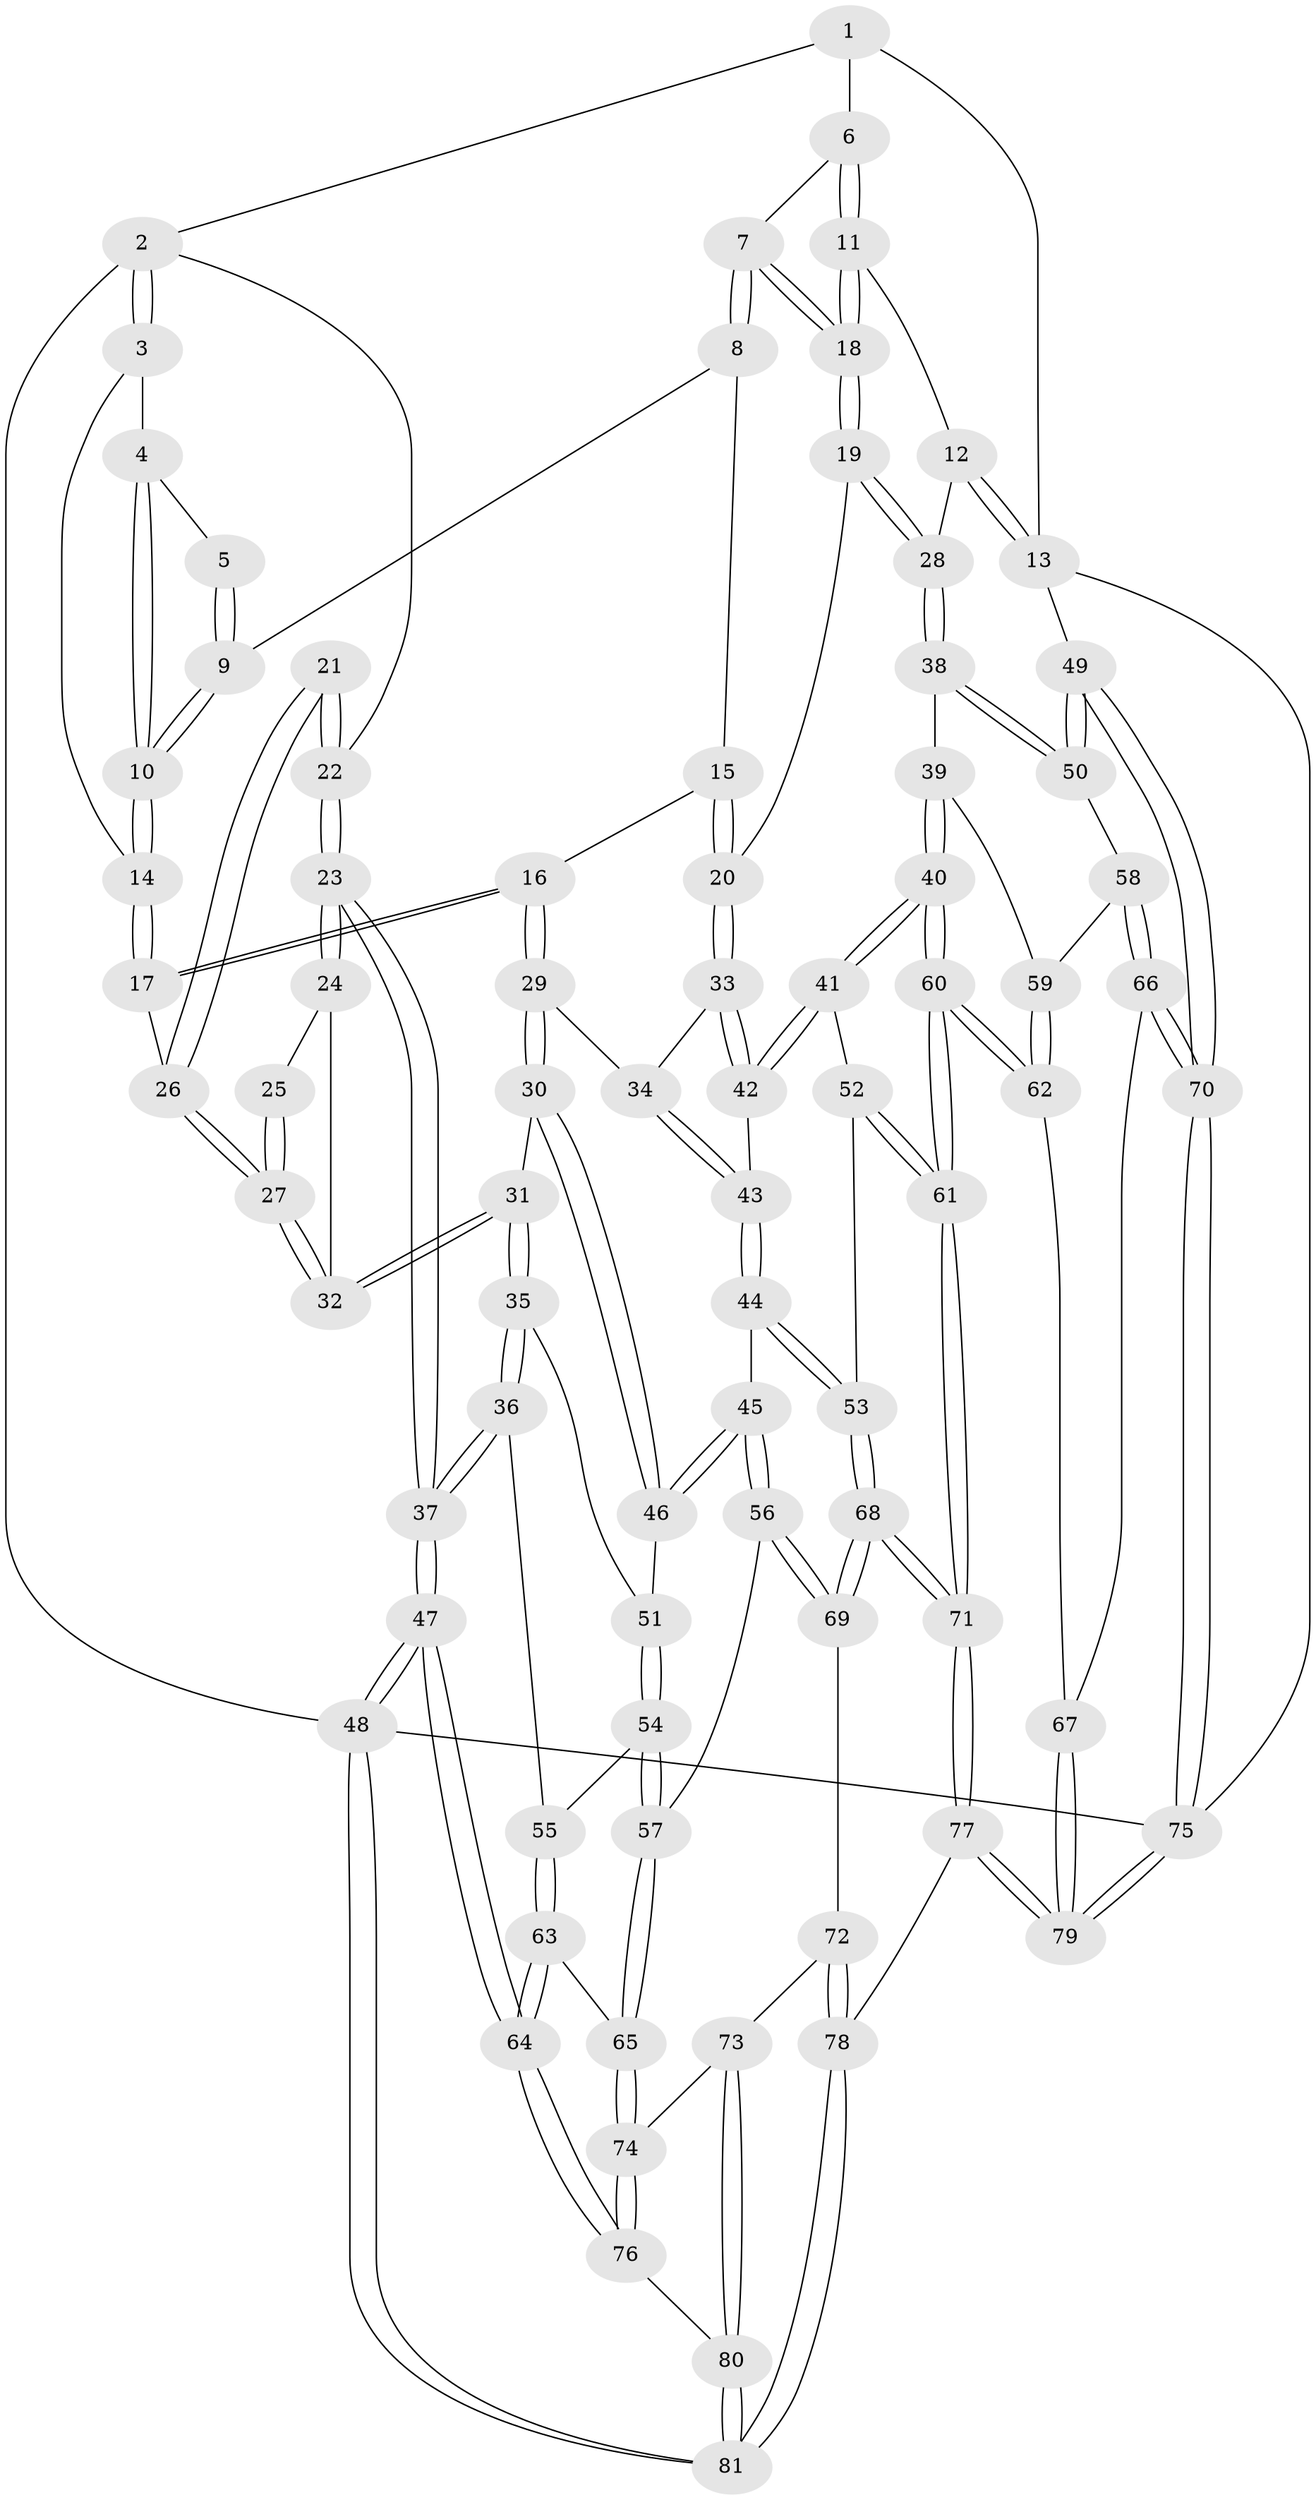 // Generated by graph-tools (version 1.1) at 2025/03/03/09/25 03:03:16]
// undirected, 81 vertices, 199 edges
graph export_dot {
graph [start="1"]
  node [color=gray90,style=filled];
  1 [pos="+0.7130356755310296+0"];
  2 [pos="+0+0"];
  3 [pos="+0.11159810505710625+0"];
  4 [pos="+0.24678237821506063+0"];
  5 [pos="+0.3971335609583647+0"];
  6 [pos="+0.7232515669727217+0"];
  7 [pos="+0.617323058324087+0.2027402075517873"];
  8 [pos="+0.4897432871330249+0.16932129136003307"];
  9 [pos="+0.44250055586273884+0.13847439925276378"];
  10 [pos="+0.3259800555461531+0.2311451067092616"];
  11 [pos="+0.8953942566142942+0.2032253588373742"];
  12 [pos="+0.9015229991144637+0.20712791340569742"];
  13 [pos="+1+0.2999595956147753"];
  14 [pos="+0.31236792312476447+0.24717024376718327"];
  15 [pos="+0.4611914473910698+0.2827303895823936"];
  16 [pos="+0.350880837670276+0.31804145973819725"];
  17 [pos="+0.30620734134028066+0.2581488241547542"];
  18 [pos="+0.6382458059858179+0.24442916599088305"];
  19 [pos="+0.6279750924909137+0.3421070762380898"];
  20 [pos="+0.5377705776694179+0.3551251994728042"];
  21 [pos="+0.14580262471896316+0.2003167071034955"];
  22 [pos="+0+0"];
  23 [pos="+0+0.3408795919817565"];
  24 [pos="+0.12582767037217138+0.3505580402766974"];
  25 [pos="+0.139779759142711+0.3089543141227006"];
  26 [pos="+0.2596978456136311+0.26380015499700804"];
  27 [pos="+0.22163036836048491+0.32575512602497275"];
  28 [pos="+0.6721540879087189+0.41836930563771585"];
  29 [pos="+0.37194675730807863+0.3825538358048993"];
  30 [pos="+0.25461301852054874+0.47895096148768673"];
  31 [pos="+0.20287518828654583+0.44522154846459217"];
  32 [pos="+0.19562185112048436+0.37267965785033585"];
  33 [pos="+0.43407094932036683+0.41194228087803525"];
  34 [pos="+0.4092676644831605+0.4050548117955517"];
  35 [pos="+0.08650212666692124+0.4828635576173505"];
  36 [pos="+0.009244348115559062+0.489865873556571"];
  37 [pos="+0+0.38547288849704303"];
  38 [pos="+0.6882186807461231+0.4568035998600729"];
  39 [pos="+0.6642074387790913+0.4955557995485975"];
  40 [pos="+0.6289046429087645+0.5330788476094346"];
  41 [pos="+0.5104744534406995+0.5389874404822377"];
  42 [pos="+0.46528726186379+0.47830937820005537"];
  43 [pos="+0.3616320578728641+0.5423341781797821"];
  44 [pos="+0.3330444099738558+0.5878717328181139"];
  45 [pos="+0.31163504235969985+0.582337381973789"];
  46 [pos="+0.26453856232995465+0.5173868872788278"];
  47 [pos="+0+0.8487529242083471"];
  48 [pos="+0+1"];
  49 [pos="+1+0.4763234166780093"];
  50 [pos="+0.9798250919589806+0.48263564626105554"];
  51 [pos="+0.1772335976044199+0.5681406283522159"];
  52 [pos="+0.48421655974716876+0.5669352665082977"];
  53 [pos="+0.3800176728320057+0.6206958748151199"];
  54 [pos="+0.1693279130636233+0.5853762999461034"];
  55 [pos="+0.06825690796130615+0.5921358941253086"];
  56 [pos="+0.22605091136917524+0.667999080531428"];
  57 [pos="+0.1943492896290459+0.666533285268067"];
  58 [pos="+0.8061015793466271+0.6304138442708305"];
  59 [pos="+0.7557507239167992+0.6284972259399181"];
  60 [pos="+0.6260301253042949+0.7306789389815538"];
  61 [pos="+0.5557721953067629+0.8015029817848687"];
  62 [pos="+0.704027576974269+0.7294305788375882"];
  63 [pos="+0.08492141419064396+0.671548124240392"];
  64 [pos="+0+0.8275279020350036"];
  65 [pos="+0.12707421349832784+0.6947047531345995"];
  66 [pos="+0.7882814001743802+0.7347436639931746"];
  67 [pos="+0.7568131834609354+0.7434305653167578"];
  68 [pos="+0.4045427025467884+0.7249514489603227"];
  69 [pos="+0.25569842164019646+0.7266095815426423"];
  70 [pos="+1+0.7822763031684348"];
  71 [pos="+0.5026097541327114+0.8750837559642878"];
  72 [pos="+0.2518186681205301+0.7449305756679196"];
  73 [pos="+0.15464069790926113+0.7934170291703764"];
  74 [pos="+0.13208308520869805+0.7485393509427061"];
  75 [pos="+1+1"];
  76 [pos="+0+0.8357040642222467"];
  77 [pos="+0.4777887166293929+1"];
  78 [pos="+0.3598329258651569+1"];
  79 [pos="+0.8444680189657856+1"];
  80 [pos="+0.15936443914388865+0.8827056641837581"];
  81 [pos="+0.32345558973461586+1"];
  1 -- 2;
  1 -- 6;
  1 -- 13;
  2 -- 3;
  2 -- 3;
  2 -- 22;
  2 -- 48;
  3 -- 4;
  3 -- 14;
  4 -- 5;
  4 -- 10;
  4 -- 10;
  5 -- 9;
  5 -- 9;
  6 -- 7;
  6 -- 11;
  6 -- 11;
  7 -- 8;
  7 -- 8;
  7 -- 18;
  7 -- 18;
  8 -- 9;
  8 -- 15;
  9 -- 10;
  9 -- 10;
  10 -- 14;
  10 -- 14;
  11 -- 12;
  11 -- 18;
  11 -- 18;
  12 -- 13;
  12 -- 13;
  12 -- 28;
  13 -- 49;
  13 -- 75;
  14 -- 17;
  14 -- 17;
  15 -- 16;
  15 -- 20;
  15 -- 20;
  16 -- 17;
  16 -- 17;
  16 -- 29;
  16 -- 29;
  17 -- 26;
  18 -- 19;
  18 -- 19;
  19 -- 20;
  19 -- 28;
  19 -- 28;
  20 -- 33;
  20 -- 33;
  21 -- 22;
  21 -- 22;
  21 -- 26;
  21 -- 26;
  22 -- 23;
  22 -- 23;
  23 -- 24;
  23 -- 24;
  23 -- 37;
  23 -- 37;
  24 -- 25;
  24 -- 32;
  25 -- 27;
  25 -- 27;
  26 -- 27;
  26 -- 27;
  27 -- 32;
  27 -- 32;
  28 -- 38;
  28 -- 38;
  29 -- 30;
  29 -- 30;
  29 -- 34;
  30 -- 31;
  30 -- 46;
  30 -- 46;
  31 -- 32;
  31 -- 32;
  31 -- 35;
  31 -- 35;
  33 -- 34;
  33 -- 42;
  33 -- 42;
  34 -- 43;
  34 -- 43;
  35 -- 36;
  35 -- 36;
  35 -- 51;
  36 -- 37;
  36 -- 37;
  36 -- 55;
  37 -- 47;
  37 -- 47;
  38 -- 39;
  38 -- 50;
  38 -- 50;
  39 -- 40;
  39 -- 40;
  39 -- 59;
  40 -- 41;
  40 -- 41;
  40 -- 60;
  40 -- 60;
  41 -- 42;
  41 -- 42;
  41 -- 52;
  42 -- 43;
  43 -- 44;
  43 -- 44;
  44 -- 45;
  44 -- 53;
  44 -- 53;
  45 -- 46;
  45 -- 46;
  45 -- 56;
  45 -- 56;
  46 -- 51;
  47 -- 48;
  47 -- 48;
  47 -- 64;
  47 -- 64;
  48 -- 81;
  48 -- 81;
  48 -- 75;
  49 -- 50;
  49 -- 50;
  49 -- 70;
  49 -- 70;
  50 -- 58;
  51 -- 54;
  51 -- 54;
  52 -- 53;
  52 -- 61;
  52 -- 61;
  53 -- 68;
  53 -- 68;
  54 -- 55;
  54 -- 57;
  54 -- 57;
  55 -- 63;
  55 -- 63;
  56 -- 57;
  56 -- 69;
  56 -- 69;
  57 -- 65;
  57 -- 65;
  58 -- 59;
  58 -- 66;
  58 -- 66;
  59 -- 62;
  59 -- 62;
  60 -- 61;
  60 -- 61;
  60 -- 62;
  60 -- 62;
  61 -- 71;
  61 -- 71;
  62 -- 67;
  63 -- 64;
  63 -- 64;
  63 -- 65;
  64 -- 76;
  64 -- 76;
  65 -- 74;
  65 -- 74;
  66 -- 67;
  66 -- 70;
  66 -- 70;
  67 -- 79;
  67 -- 79;
  68 -- 69;
  68 -- 69;
  68 -- 71;
  68 -- 71;
  69 -- 72;
  70 -- 75;
  70 -- 75;
  71 -- 77;
  71 -- 77;
  72 -- 73;
  72 -- 78;
  72 -- 78;
  73 -- 74;
  73 -- 80;
  73 -- 80;
  74 -- 76;
  74 -- 76;
  75 -- 79;
  75 -- 79;
  76 -- 80;
  77 -- 78;
  77 -- 79;
  77 -- 79;
  78 -- 81;
  78 -- 81;
  80 -- 81;
  80 -- 81;
}
